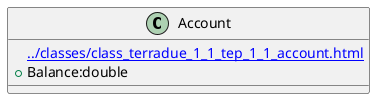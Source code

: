 @startuml
class Account {
[[../classes/class_terradue_1_1_tep_1_1_account.html]]
 +Balance:double
}
@enduml
